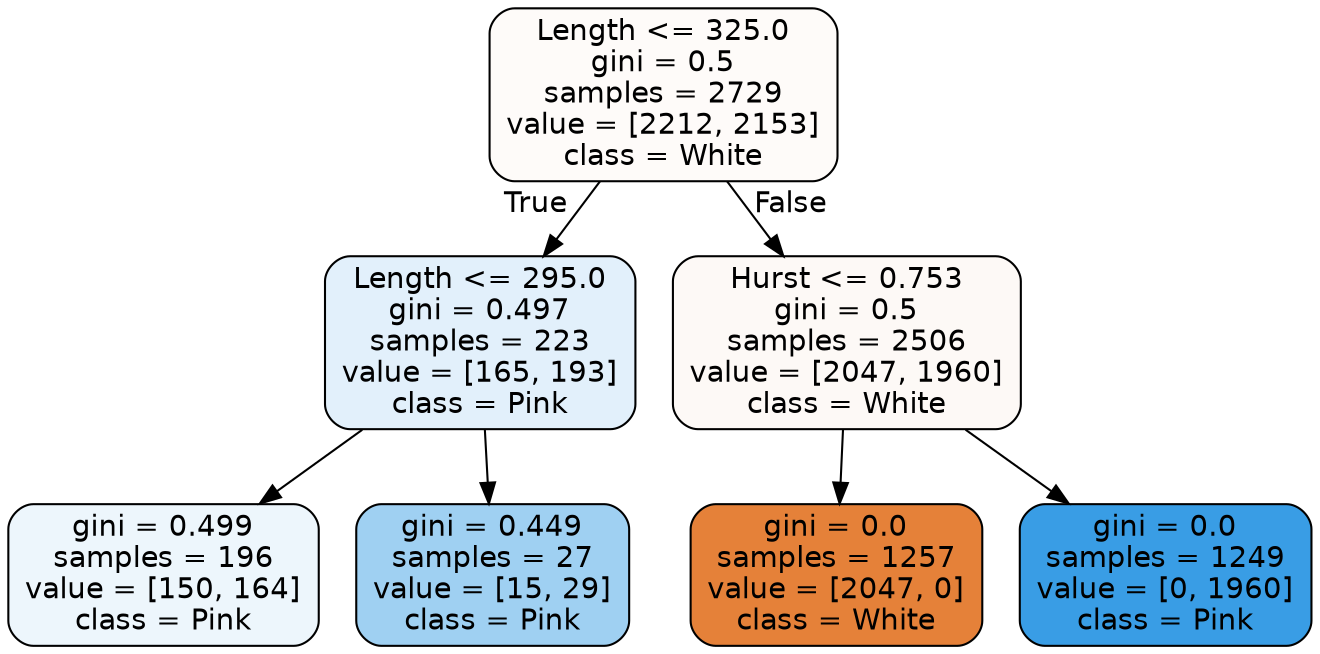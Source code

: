 digraph Tree {
node [shape=box, style="filled, rounded", color="black", fontname=helvetica] ;
edge [fontname=helvetica] ;
0 [label="Length <= 325.0\ngini = 0.5\nsamples = 2729\nvalue = [2212, 2153]\nclass = White", fillcolor="#e5813907"] ;
1 [label="Length <= 295.0\ngini = 0.497\nsamples = 223\nvalue = [165, 193]\nclass = Pink", fillcolor="#399de525"] ;
0 -> 1 [labeldistance=2.5, labelangle=45, headlabel="True"] ;
2 [label="gini = 0.499\nsamples = 196\nvalue = [150, 164]\nclass = Pink", fillcolor="#399de516"] ;
1 -> 2 ;
3 [label="gini = 0.449\nsamples = 27\nvalue = [15, 29]\nclass = Pink", fillcolor="#399de57b"] ;
1 -> 3 ;
4 [label="Hurst <= 0.753\ngini = 0.5\nsamples = 2506\nvalue = [2047, 1960]\nclass = White", fillcolor="#e581390b"] ;
0 -> 4 [labeldistance=2.5, labelangle=-45, headlabel="False"] ;
5 [label="gini = 0.0\nsamples = 1257\nvalue = [2047, 0]\nclass = White", fillcolor="#e58139ff"] ;
4 -> 5 ;
6 [label="gini = 0.0\nsamples = 1249\nvalue = [0, 1960]\nclass = Pink", fillcolor="#399de5ff"] ;
4 -> 6 ;
}
